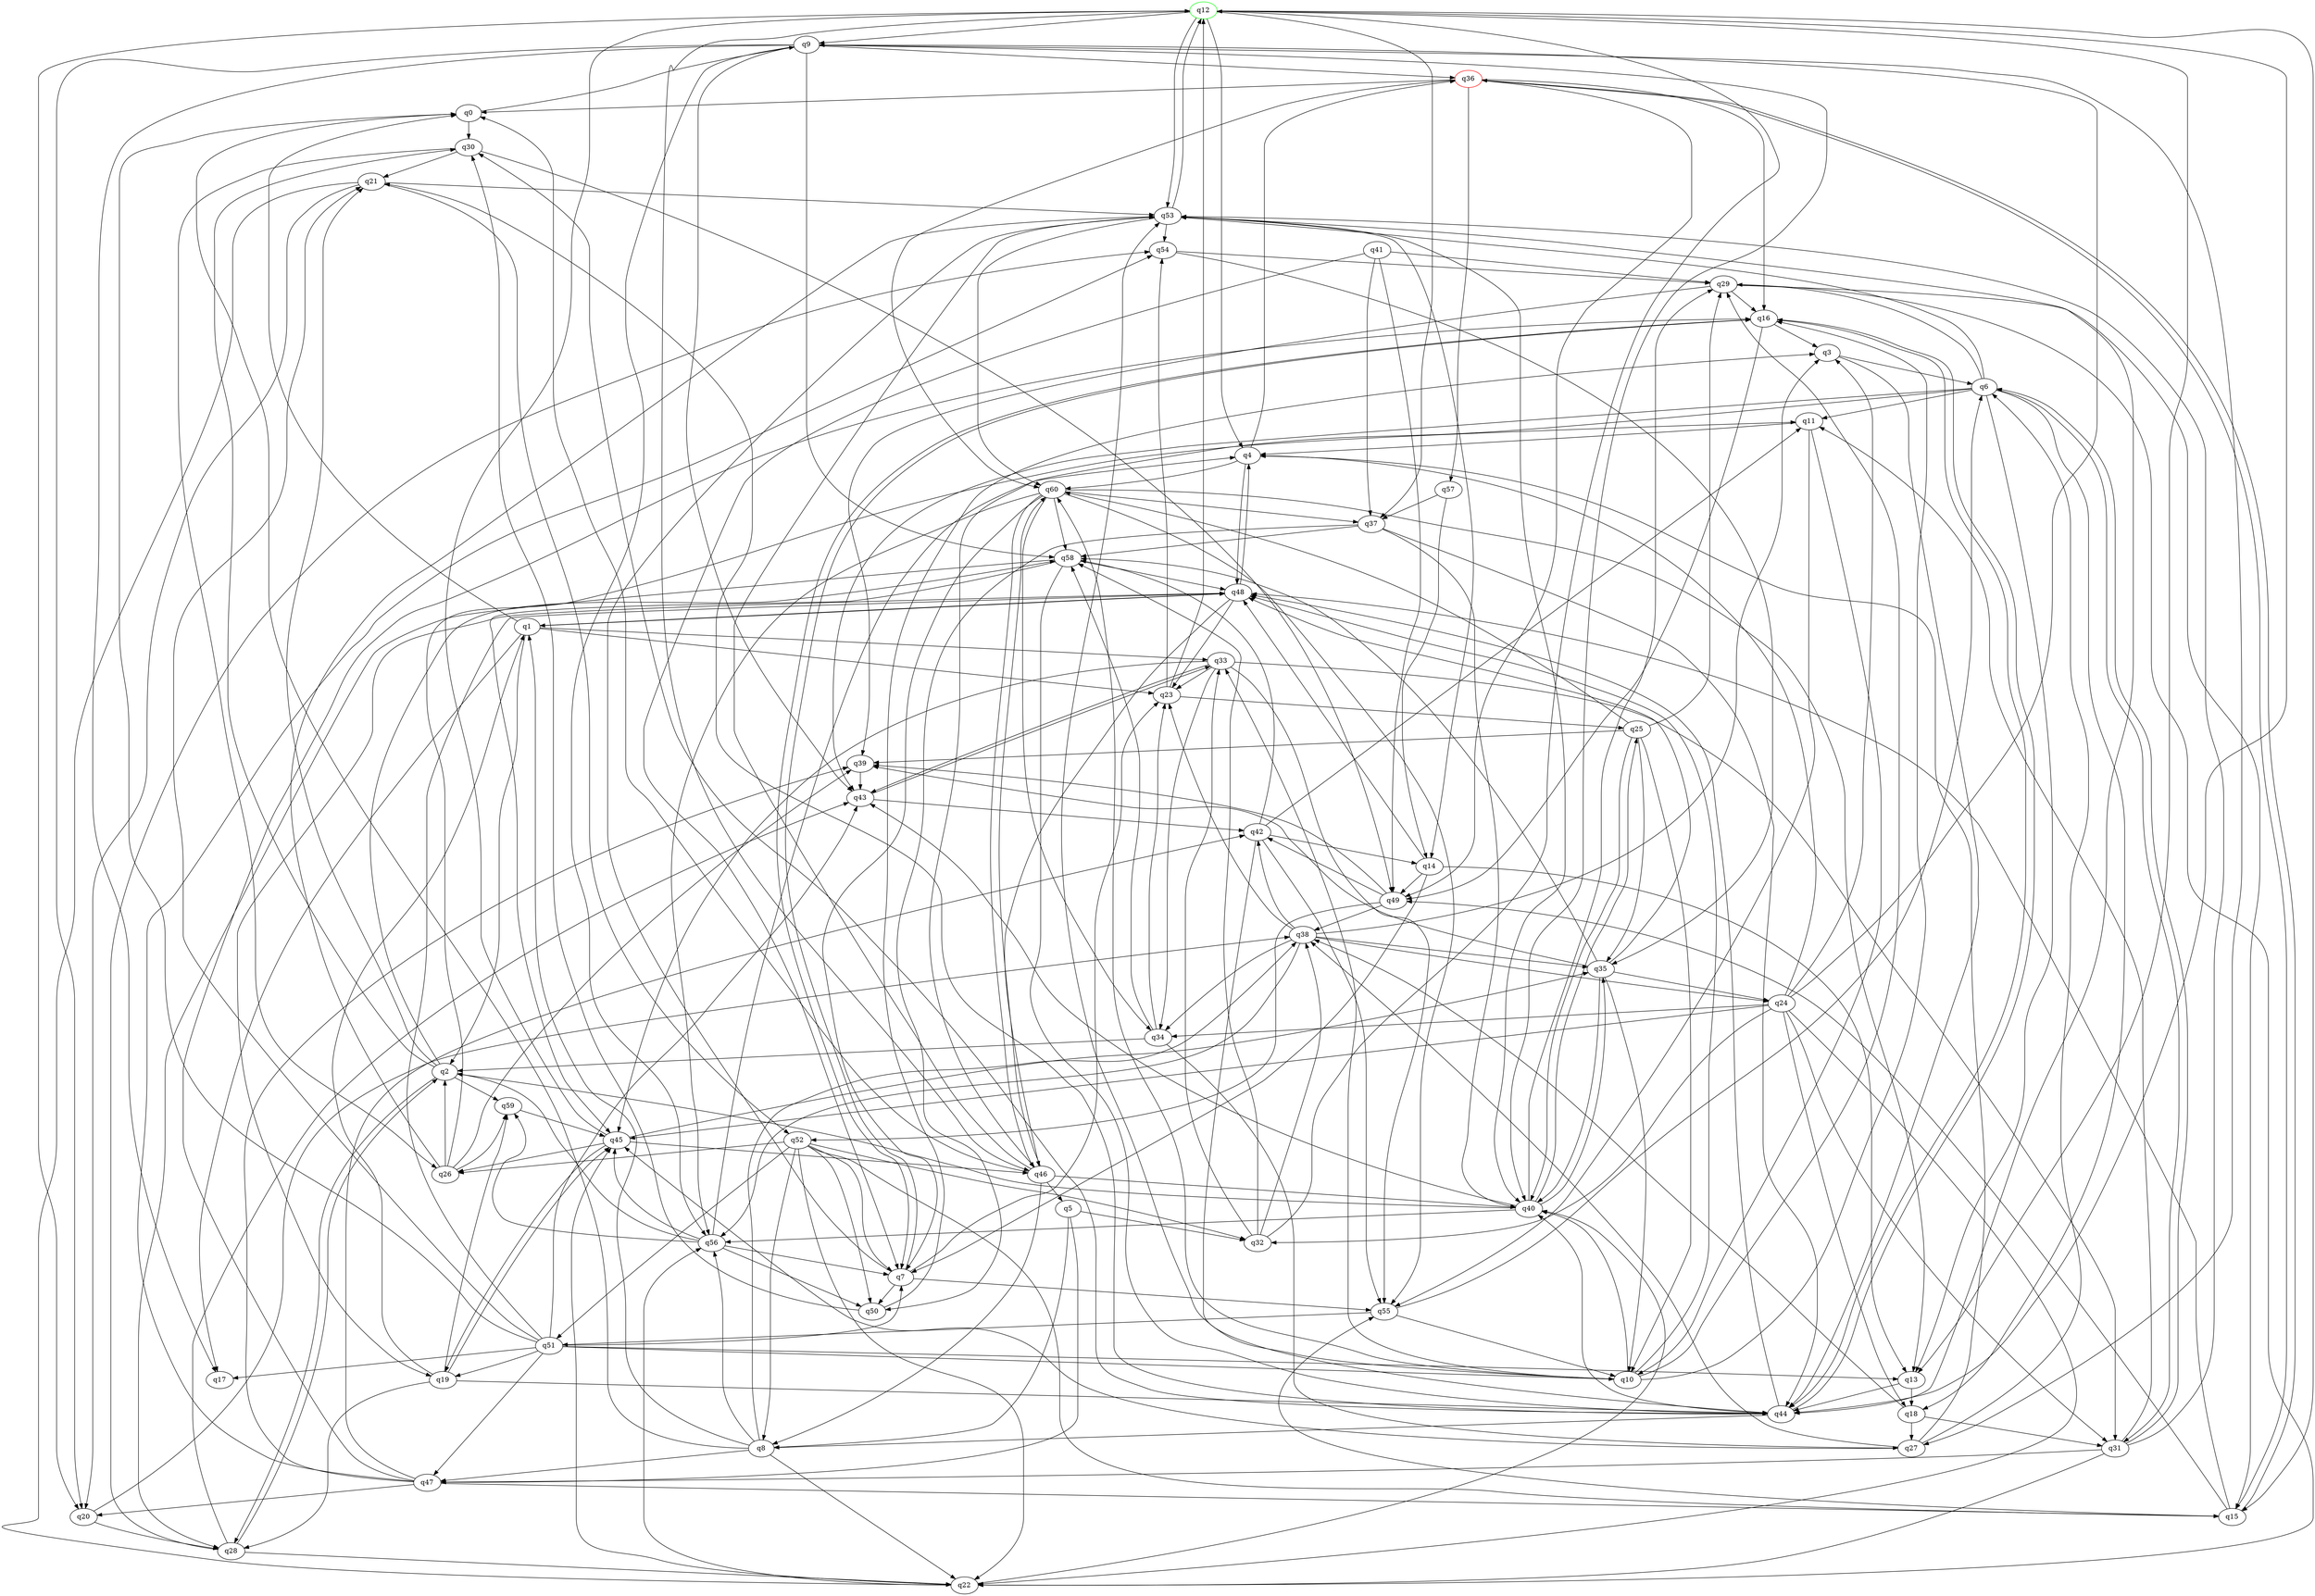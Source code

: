 digraph A{
q12 [initial=1,color=green];
q36 [final=1,color=red];
q0 -> q9;
q0 -> q30;
q1 -> q0;
q1 -> q2;
q1 -> q17;
q1 -> q23;
q1 -> q33;
q1 -> q48;
q2 -> q21;
q2 -> q28;
q2 -> q30;
q2 -> q58;
q2 -> q59;
q3 -> q6;
q3 -> q44;
q4 -> q36;
q4 -> q48;
q4 -> q60;
q5 -> q8;
q5 -> q32;
q5 -> q47;
q6 -> q11;
q6 -> q13;
q6 -> q18;
q6 -> q29;
q6 -> q31;
q6 -> q43;
q6 -> q46;
q6 -> q53;
q7 -> q16;
q7 -> q23;
q7 -> q50;
q7 -> q53;
q7 -> q55;
q8 -> q0;
q8 -> q1;
q8 -> q22;
q8 -> q38;
q8 -> q47;
q8 -> q56;
q9 -> q17;
q9 -> q20;
q9 -> q27;
q9 -> q36;
q9 -> q40;
q9 -> q43;
q9 -> q56;
q9 -> q58;
q10 -> q16;
q10 -> q29;
q10 -> q33;
q10 -> q40;
q10 -> q48;
q10 -> q53;
q10 -> q60;
q11 -> q4;
q11 -> q10;
q11 -> q55;
q12 -> q4;
q12 -> q9;
q12 -> q13;
q12 -> q15;
q12 -> q20;
q12 -> q37;
q12 -> q44;
q12 -> q46;
q12 -> q53;
q13 -> q18;
q13 -> q44;
q14 -> q7;
q14 -> q13;
q14 -> q48;
q14 -> q49;
q15 -> q36;
q15 -> q48;
q15 -> q49;
q15 -> q55;
q16 -> q3;
q16 -> q7;
q16 -> q44;
q16 -> q49;
q18 -> q27;
q18 -> q31;
q18 -> q38;
q19 -> q1;
q19 -> q28;
q19 -> q44;
q19 -> q45;
q19 -> q59;
q20 -> q28;
q20 -> q38;
q21 -> q20;
q21 -> q22;
q21 -> q52;
q21 -> q53;
q22 -> q40;
q22 -> q45;
q22 -> q56;
q23 -> q12;
q23 -> q25;
q23 -> q54;
q24 -> q3;
q24 -> q4;
q24 -> q9;
q24 -> q18;
q24 -> q22;
q24 -> q31;
q24 -> q32;
q24 -> q34;
q24 -> q45;
q25 -> q10;
q25 -> q29;
q25 -> q35;
q25 -> q39;
q25 -> q40;
q25 -> q60;
q26 -> q2;
q26 -> q11;
q26 -> q39;
q26 -> q53;
q26 -> q59;
q27 -> q4;
q27 -> q6;
q27 -> q38;
q27 -> q45;
q28 -> q2;
q28 -> q22;
q28 -> q43;
q28 -> q54;
q29 -> q15;
q29 -> q16;
q29 -> q22;
q29 -> q39;
q30 -> q21;
q30 -> q26;
q30 -> q49;
q31 -> q6;
q31 -> q11;
q31 -> q22;
q31 -> q47;
q31 -> q53;
q32 -> q12;
q32 -> q33;
q32 -> q38;
q32 -> q58;
q33 -> q23;
q33 -> q31;
q33 -> q34;
q33 -> q43;
q33 -> q45;
q33 -> q55;
q34 -> q2;
q34 -> q23;
q34 -> q27;
q34 -> q58;
q35 -> q10;
q35 -> q24;
q35 -> q39;
q35 -> q40;
q35 -> q48;
q35 -> q58;
q36 -> q0;
q36 -> q15;
q36 -> q16;
q36 -> q49;
q36 -> q57;
q36 -> q60;
q37 -> q40;
q37 -> q44;
q37 -> q50;
q37 -> q58;
q38 -> q3;
q38 -> q23;
q38 -> q24;
q38 -> q34;
q38 -> q35;
q38 -> q42;
q38 -> q56;
q39 -> q43;
q40 -> q2;
q40 -> q25;
q40 -> q29;
q40 -> q35;
q40 -> q43;
q40 -> q56;
q41 -> q7;
q41 -> q29;
q41 -> q37;
q41 -> q49;
q42 -> q11;
q42 -> q14;
q42 -> q44;
q42 -> q55;
q42 -> q58;
q43 -> q33;
q43 -> q42;
q44 -> q8;
q44 -> q16;
q44 -> q21;
q44 -> q30;
q44 -> q40;
q44 -> q48;
q45 -> q12;
q45 -> q19;
q45 -> q26;
q45 -> q35;
q45 -> q46;
q46 -> q0;
q46 -> q5;
q46 -> q8;
q46 -> q40;
q46 -> q53;
q46 -> q60;
q47 -> q15;
q47 -> q16;
q47 -> q20;
q47 -> q39;
q47 -> q42;
q47 -> q54;
q48 -> q1;
q48 -> q4;
q48 -> q19;
q48 -> q23;
q48 -> q46;
q49 -> q38;
q49 -> q39;
q49 -> q42;
q49 -> q52;
q50 -> q3;
q50 -> q30;
q51 -> q0;
q51 -> q7;
q51 -> q10;
q51 -> q13;
q51 -> q17;
q51 -> q19;
q51 -> q21;
q51 -> q43;
q51 -> q47;
q51 -> q48;
q52 -> q7;
q52 -> q8;
q52 -> q15;
q52 -> q22;
q52 -> q26;
q52 -> q32;
q52 -> q50;
q52 -> q51;
q53 -> q12;
q53 -> q14;
q53 -> q40;
q53 -> q44;
q53 -> q54;
q53 -> q60;
q54 -> q29;
q54 -> q35;
q55 -> q6;
q55 -> q10;
q55 -> q51;
q56 -> q2;
q56 -> q4;
q56 -> q7;
q56 -> q45;
q56 -> q50;
q56 -> q59;
q57 -> q14;
q57 -> q37;
q58 -> q28;
q58 -> q44;
q58 -> q45;
q58 -> q48;
q59 -> q45;
q60 -> q7;
q60 -> q13;
q60 -> q34;
q60 -> q37;
q60 -> q46;
q60 -> q55;
q60 -> q56;
q60 -> q58;
}